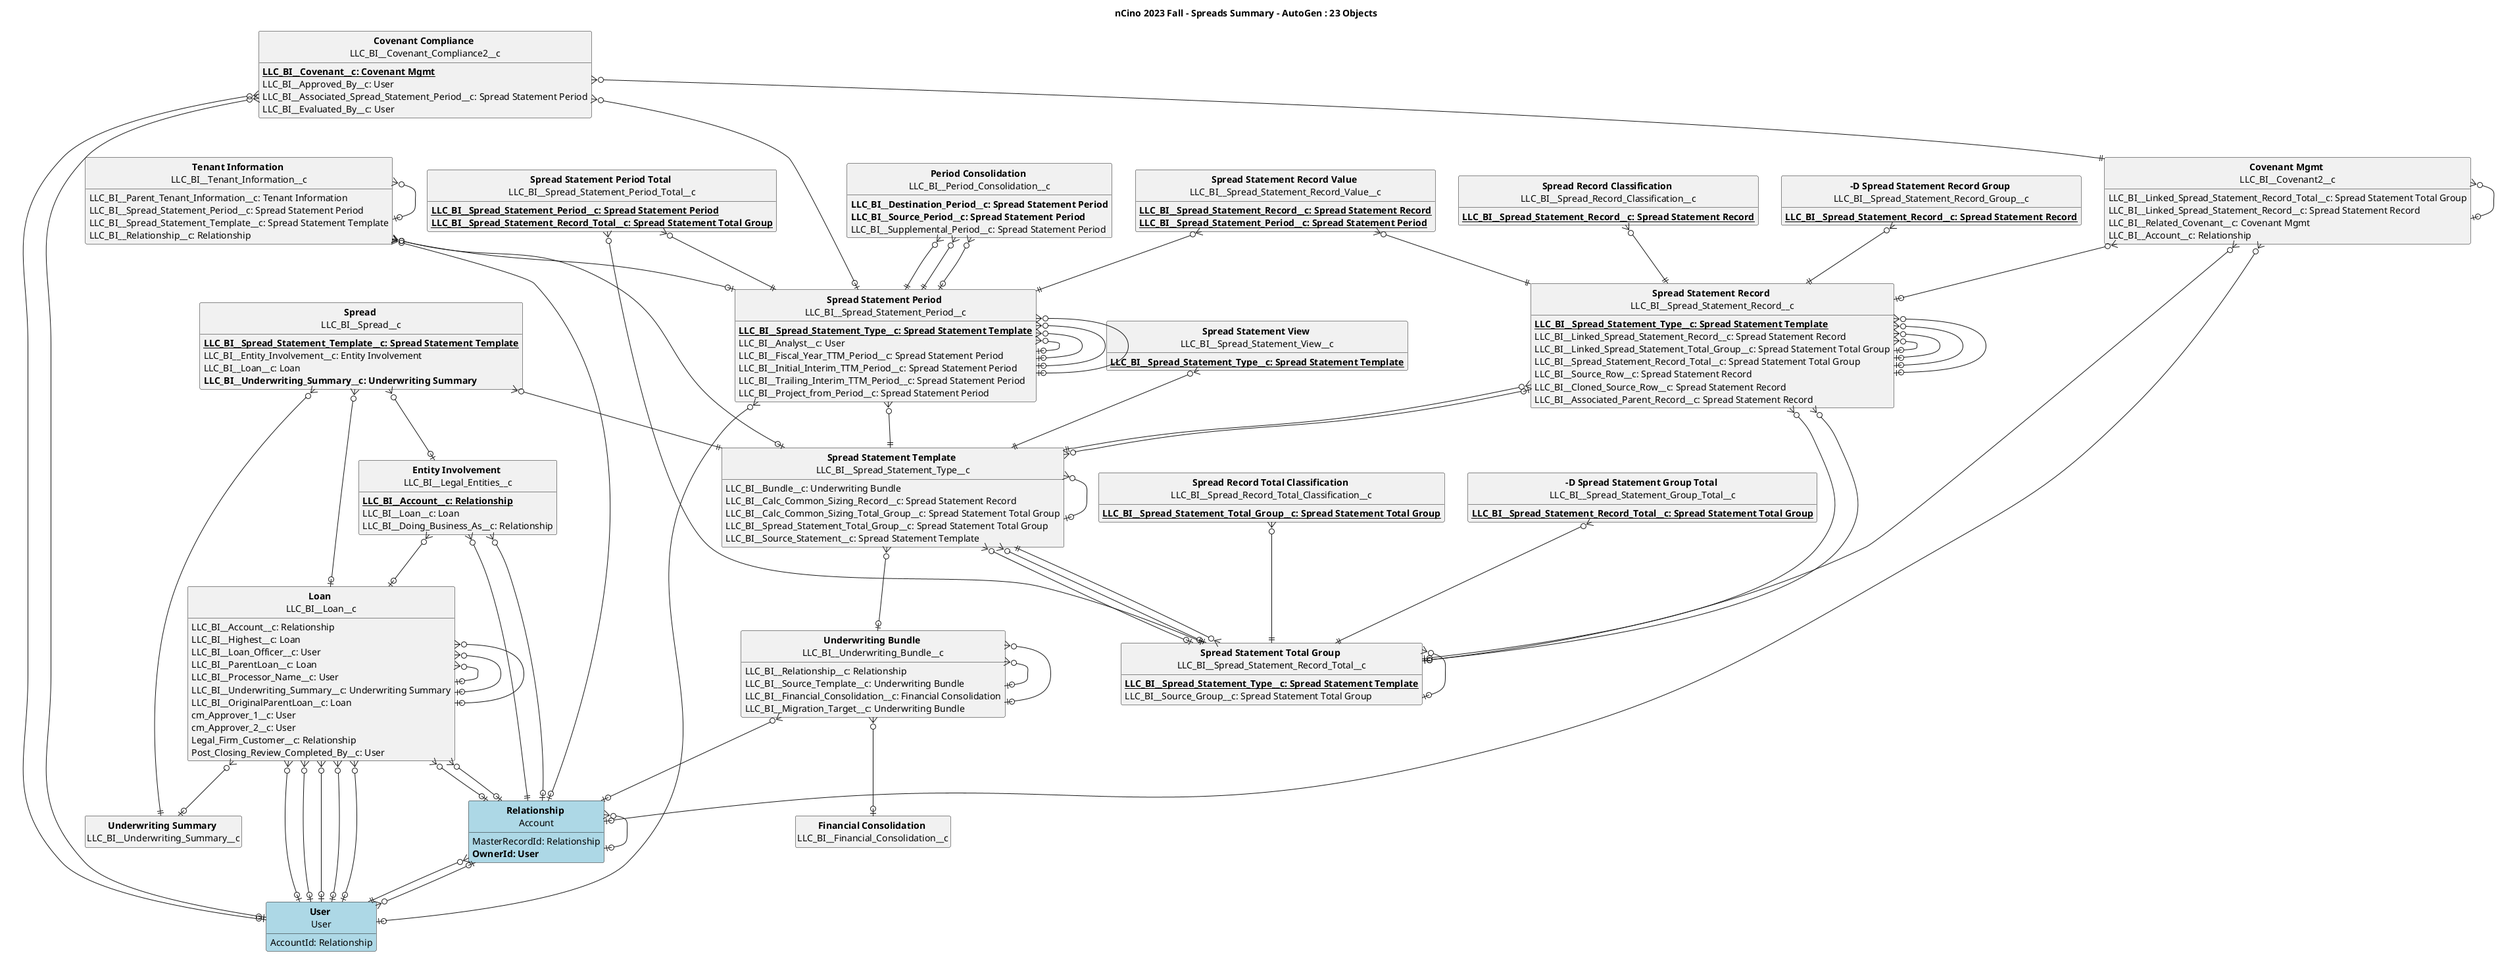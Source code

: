 @startuml
'https://plantuml.com/class-diagram

title nCino 2023 Fall - Spreads Summary - AutoGen : 23 Objects

'skinparam classBorderThickness 0

hide circle
hide empty methods
hide empty fields


entity SpreadStatementRecord as "<b>Spread Statement Record</b> \nLLC_BI__Spread_Statement_Record__c"  {
<u><b>LLC_BI__Spread_Statement_Type__c: Spread Statement Template</b></u>
LLC_BI__Linked_Spread_Statement_Record__c: Spread Statement Record
LLC_BI__Linked_Spread_Statement_Total_Group__c: Spread Statement Total Group
LLC_BI__Spread_Statement_Record_Total__c: Spread Statement Total Group
LLC_BI__Source_Row__c: Spread Statement Record
LLC_BI__Cloned_Source_Row__c: Spread Statement Record
LLC_BI__Associated_Parent_Record__c: Spread Statement Record
}
entity D_SpreadStatementRecordGroup as "<b>-D Spread Statement Record Group</b> \nLLC_BI__Spread_Statement_Record_Group__c"  {
<u><b>LLC_BI__Spread_Statement_Record__c: Spread Statement Record</b></u>
}
entity SpreadRecordClassification as "<b>Spread Record Classification</b> \nLLC_BI__Spread_Record_Classification__c"  {
<u><b>LLC_BI__Spread_Statement_Record__c: Spread Statement Record</b></u>
}
entity PeriodConsolidation as "<b>Period Consolidation</b> \nLLC_BI__Period_Consolidation__c"  {
<b>LLC_BI__Destination_Period__c: Spread Statement Period</b>
<b>LLC_BI__Source_Period__c: Spread Statement Period</b>
LLC_BI__Supplemental_Period__c: Spread Statement Period
}
entity SpreadStatementRecordValue as "<b>Spread Statement Record Value</b> \nLLC_BI__Spread_Statement_Record_Value__c"  {
<u><b>LLC_BI__Spread_Statement_Record__c: Spread Statement Record</b></u>
<u><b>LLC_BI__Spread_Statement_Period__c: Spread Statement Period</b></u>
}
entity SpreadStatementPeriod as "<b>Spread Statement Period</b> \nLLC_BI__Spread_Statement_Period__c"  {
<u><b>LLC_BI__Spread_Statement_Type__c: Spread Statement Template</b></u>
LLC_BI__Analyst__c: User
LLC_BI__Fiscal_Year_TTM_Period__c: Spread Statement Period
LLC_BI__Initial_Interim_TTM_Period__c: Spread Statement Period
LLC_BI__Trailing_Interim_TTM_Period__c: Spread Statement Period
LLC_BI__Project_from_Period__c: Spread Statement Period
}
entity SpreadStatementView as "<b>Spread Statement View</b> \nLLC_BI__Spread_Statement_View__c"  {
<u><b>LLC_BI__Spread_Statement_Type__c: Spread Statement Template</b></u>
}
entity SpreadStatementTemplate as "<b>Spread Statement Template</b> \nLLC_BI__Spread_Statement_Type__c"  {
LLC_BI__Bundle__c: Underwriting Bundle
LLC_BI__Calc_Common_Sizing_Record__c: Spread Statement Record
LLC_BI__Calc_Common_Sizing_Total_Group__c: Spread Statement Total Group
LLC_BI__Spread_Statement_Total_Group__c: Spread Statement Total Group
LLC_BI__Source_Statement__c: Spread Statement Template
}
entity TenantInformation as "<b>Tenant Information</b> \nLLC_BI__Tenant_Information__c"  {
LLC_BI__Parent_Tenant_Information__c: Tenant Information
LLC_BI__Spread_Statement_Period__c: Spread Statement Period
LLC_BI__Spread_Statement_Template__c: Spread Statement Template
LLC_BI__Relationship__c: Relationship
}
entity User as "<b>User</b> \nUser" #lightblue {
AccountId: Relationship
}
entity CovenantCompliance as "<b>Covenant Compliance</b> \nLLC_BI__Covenant_Compliance2__c"  {
<u><b>LLC_BI__Covenant__c: Covenant Mgmt</b></u>
LLC_BI__Approved_By__c: User
LLC_BI__Associated_Spread_Statement_Period__c: Spread Statement Period
LLC_BI__Evaluated_By__c: User
}
entity Relationship as "<b>Relationship</b> \nAccount" #lightblue {
MasterRecordId: Relationship
<b>OwnerId: User</b>
}
entity UnderwritingBundle as "<b>Underwriting Bundle</b> \nLLC_BI__Underwriting_Bundle__c"  {
LLC_BI__Relationship__c: Relationship
LLC_BI__Source_Template__c: Underwriting Bundle
LLC_BI__Financial_Consolidation__c: Financial Consolidation
LLC_BI__Migration_Target__c: Underwriting Bundle
}
entity Loan as "<b>Loan</b> \nLLC_BI__Loan__c"  {
LLC_BI__Account__c: Relationship
LLC_BI__Highest__c: Loan
LLC_BI__Loan_Officer__c: User
LLC_BI__ParentLoan__c: Loan
LLC_BI__Processor_Name__c: User
LLC_BI__Underwriting_Summary__c: Underwriting Summary
LLC_BI__OriginalParentLoan__c: Loan
cm_Approver_1__c: User
cm_Approver_2__c: User
Legal_Firm_Customer__c: Relationship
Post_Closing_Review_Completed_By__c: User
}
entity UnderwritingSummary as "<b>Underwriting Summary</b> \nLLC_BI__Underwriting_Summary__c"  {
}
entity Spread as "<b>Spread</b> \nLLC_BI__Spread__c"  {
<u><b>LLC_BI__Spread_Statement_Template__c: Spread Statement Template</b></u>
LLC_BI__Entity_Involvement__c: Entity Involvement
LLC_BI__Loan__c: Loan
<b>LLC_BI__Underwriting_Summary__c: Underwriting Summary</b>
}
entity EntityInvolvement as "<b>Entity Involvement</b> \nLLC_BI__Legal_Entities__c"  {
<u><b>LLC_BI__Account__c: Relationship</b></u>
LLC_BI__Loan__c: Loan
LLC_BI__Doing_Business_As__c: Relationship
}
entity CovenantMgmt as "<b>Covenant Mgmt</b> \nLLC_BI__Covenant2__c"  {
LLC_BI__Linked_Spread_Statement_Record_Total__c: Spread Statement Total Group
LLC_BI__Linked_Spread_Statement_Record__c: Spread Statement Record
LLC_BI__Related_Covenant__c: Covenant Mgmt
LLC_BI__Account__c: Relationship
}
entity FinancialConsolidation as "<b>Financial Consolidation</b> \nLLC_BI__Financial_Consolidation__c"  {
}
entity SpreadRecordTotalClassification as "<b>Spread Record Total Classification</b> \nLLC_BI__Spread_Record_Total_Classification__c"  {
<u><b>LLC_BI__Spread_Statement_Total_Group__c: Spread Statement Total Group</b></u>
}
entity SpreadStatementTotalGroup as "<b>Spread Statement Total Group</b> \nLLC_BI__Spread_Statement_Record_Total__c"  {
<u><b>LLC_BI__Spread_Statement_Type__c: Spread Statement Template</b></u>
LLC_BI__Source_Group__c: Spread Statement Total Group
}
entity D_SpreadStatementGroupTotal as "<b>-D Spread Statement Group Total</b> \nLLC_BI__Spread_Statement_Group_Total__c"  {
<u><b>LLC_BI__Spread_Statement_Record_Total__c: Spread Statement Total Group</b></u>
}
entity SpreadStatementPeriodTotal as "<b>Spread Statement Period Total</b> \nLLC_BI__Spread_Statement_Period_Total__c"  {
<u><b>LLC_BI__Spread_Statement_Period__c: Spread Statement Period</b></u>
<u><b>LLC_BI__Spread_Statement_Record_Total__c: Spread Statement Total Group</b></u>
}

Relationship }o--o| Relationship
Relationship }o--|| User
User }o--o| Relationship
PeriodConsolidation }o--|| SpreadStatementPeriod
PeriodConsolidation }o--|| SpreadStatementPeriod
PeriodConsolidation }o--o| SpreadStatementPeriod
SpreadStatementTemplate }o--o| UnderwritingBundle
SpreadStatementTemplate }o--o| SpreadStatementRecord
SpreadStatementTemplate }o--o| SpreadStatementTotalGroup
SpreadStatementTemplate }o--o| SpreadStatementTotalGroup
SpreadStatementTemplate }o--o| SpreadStatementTemplate
SpreadStatementView }o--|| SpreadStatementTemplate
D_SpreadStatementGroupTotal }o--|| SpreadStatementTotalGroup
TenantInformation }o--o| TenantInformation
TenantInformation }o--o| SpreadStatementPeriod
TenantInformation }o--o| SpreadStatementTemplate
TenantInformation }o--o| Relationship
SpreadStatementPeriodTotal }o--|| SpreadStatementPeriod
SpreadStatementPeriodTotal }o--|| SpreadStatementTotalGroup
CovenantMgmt }o--o| SpreadStatementTotalGroup
CovenantMgmt }o--o| SpreadStatementRecord
CovenantMgmt }o--o| CovenantMgmt
CovenantMgmt }o--o| Relationship
Loan }o--o| Relationship
Loan }o--o| Loan
Loan }o--o| User
Loan }o--o| Loan
Loan }o--o| User
Loan }o--o| UnderwritingSummary
Loan }o--o| Loan
Loan }o--o| User
Loan }o--o| User
Loan }o--o| Relationship
Loan }o--o| User
SpreadStatementRecordValue }o--|| SpreadStatementRecord
SpreadStatementRecordValue }o--|| SpreadStatementPeriod
CovenantCompliance }o--|| CovenantMgmt
CovenantCompliance }o--o| User
CovenantCompliance }o--o| SpreadStatementPeriod
CovenantCompliance }o--o| User
Spread }o--|| SpreadStatementTemplate
Spread }o--o| EntityInvolvement
Spread }o--o| Loan
Spread }o--|| UnderwritingSummary
SpreadRecordTotalClassification }o--|| SpreadStatementTotalGroup
EntityInvolvement }o--|| Relationship
EntityInvolvement }o--o| Loan
EntityInvolvement }o--o| Relationship
SpreadRecordClassification }o--|| SpreadStatementRecord
SpreadStatementPeriod }o--|| SpreadStatementTemplate
SpreadStatementPeriod }o--o| User
SpreadStatementPeriod }o--o| SpreadStatementPeriod
SpreadStatementPeriod }o--o| SpreadStatementPeriod
SpreadStatementPeriod }o--o| SpreadStatementPeriod
SpreadStatementPeriod }o--o| SpreadStatementPeriod
SpreadStatementTotalGroup }o--|| SpreadStatementTemplate
SpreadStatementTotalGroup }o--o| SpreadStatementTotalGroup
D_SpreadStatementRecordGroup }o--|| SpreadStatementRecord
SpreadStatementRecord }o--|| SpreadStatementTemplate
SpreadStatementRecord }o--o| SpreadStatementRecord
SpreadStatementRecord }o--o| SpreadStatementTotalGroup
SpreadStatementRecord }o--o| SpreadStatementTotalGroup
SpreadStatementRecord }o--o| SpreadStatementRecord
SpreadStatementRecord }o--o| SpreadStatementRecord
SpreadStatementRecord }o--o| SpreadStatementRecord
UnderwritingBundle }o--o| Relationship
UnderwritingBundle }o--o| UnderwritingBundle
UnderwritingBundle }o--o| FinancialConsolidation
UnderwritingBundle }o--o| UnderwritingBundle

@enduml
